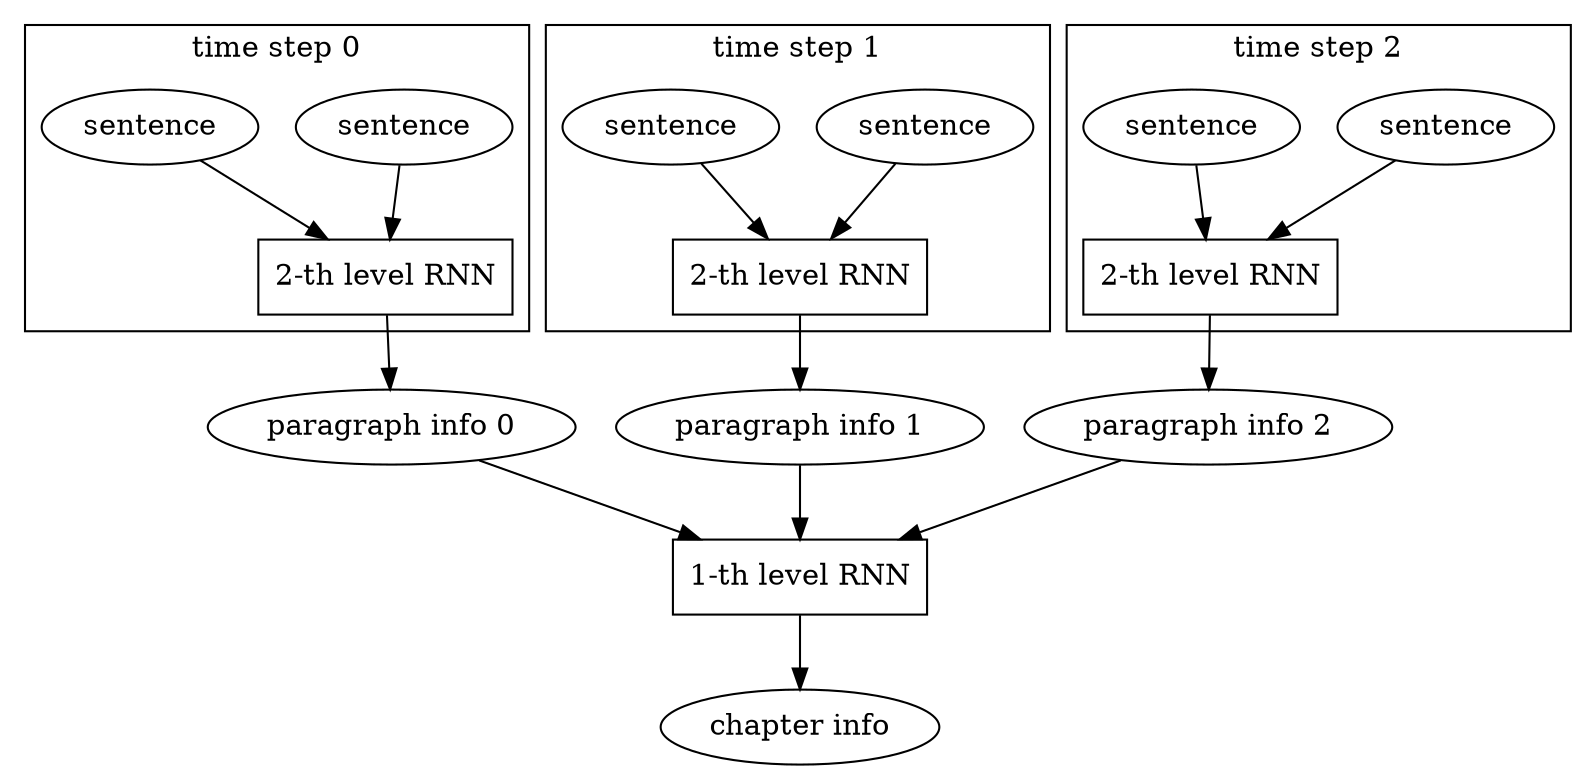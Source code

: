 digraph G {

  rnn [label="1-th level RNN" shape=box]

  subgraph cluster0 {
    label = "time step 0"

    sent0 [label="sentence"]
    sent1 [label="sentence"]

    rnn1 [label="2-th level RNN" shape=box]

    sent0 -> rnn1
    sent1 -> rnn1
  }

  subgraph cluster1 {
    label = "time step 1"

    sent2 [label="sentence"]
    sent3 [label="sentence"]

    rnn2 [label="2-th level RNN" shape=box]

    sent2 -> rnn2
    sent3 -> rnn2
  }

  subgraph cluster2 {
    label = "time step 2"

    sent4 [label="sentence"]
    sent5 [label="sentence"]

    rnn3 [label="2-th level RNN" shape=box]

    sent4 -> rnn3
    sent5 -> rnn3
  }


  para0 [label="paragraph info 0"]
  para1 [label="paragraph info 1"]
  para2 [label="paragraph info 2"]

  rnn1 -> para0
  rnn2 -> para1
  rnn3 -> para2

  para0 -> rnn
  para1 -> rnn
  para2 -> rnn

  chapter [label="chapter info"]
  rnn -> chapter
}
